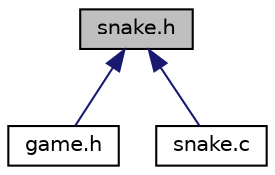 digraph "snake.h"
{
  edge [fontname="Helvetica",fontsize="10",labelfontname="Helvetica",labelfontsize="10"];
  node [fontname="Helvetica",fontsize="10",shape=record];
  Node1 [label="snake.h",height=0.2,width=0.4,color="black", fillcolor="grey75", style="filled", fontcolor="black"];
  Node1 -> Node2 [dir="back",color="midnightblue",fontsize="10",style="solid"];
  Node2 [label="game.h",height=0.2,width=0.4,color="black", fillcolor="white", style="filled",URL="$game_8h_source.html"];
  Node1 -> Node3 [dir="back",color="midnightblue",fontsize="10",style="solid"];
  Node3 [label="snake.c",height=0.2,width=0.4,color="black", fillcolor="white", style="filled",URL="$snake_8c.html",tooltip="Fichier permettant la gestion des serpents. "];
}
